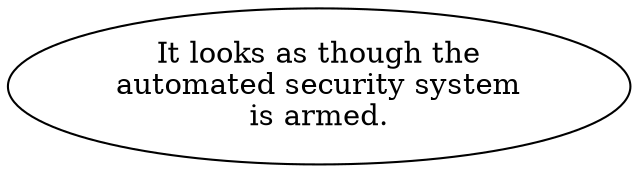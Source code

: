 digraph WEAPSYS {
  "start" [style=filled       fillcolor="#FFFFFF"       color="#000000"]
  "start" [label="It looks as though the\nautomated security system\nis armed."]
}